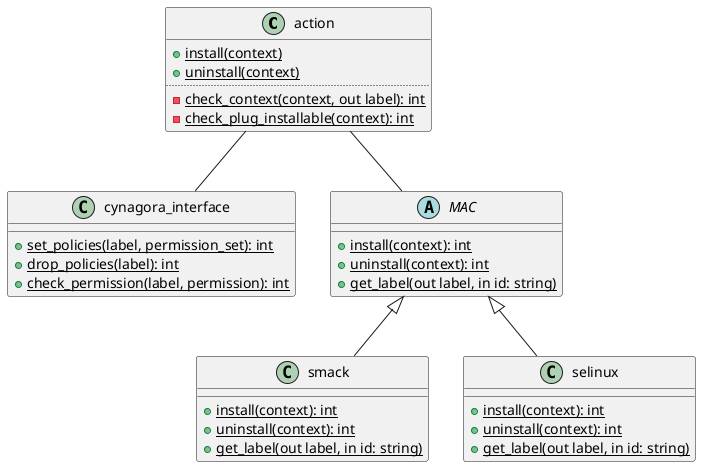 @startuml

class action {
  + {static} install(context)
  + {static} uninstall(context)
  ..
  - {static} check_context(context, out label): int
  - {static} check_plug_installable(context): int
}

class cynagora_interface {
  + {static} set_policies(label, permission_set): int
  + {static} drop_policies(label): int
  + {static} check_permission(label, permission): int
}

abstract class MAC {

  + {static} install(context): int
  + {static} uninstall(context): int
  + {static} get_label(out label, in id: string)
}

class smack {
  + {static} install(context): int
  + {static} uninstall(context): int
  + {static} get_label(out label, in id: string)
}

class selinux {
  + {static} install(context): int
  + {static} uninstall(context): int
  + {static} get_label(out label, in id: string)
}

action -- cynagora_interface
action -- MAC
MAC <|-- smack
MAC <|-- selinux

@enduml
